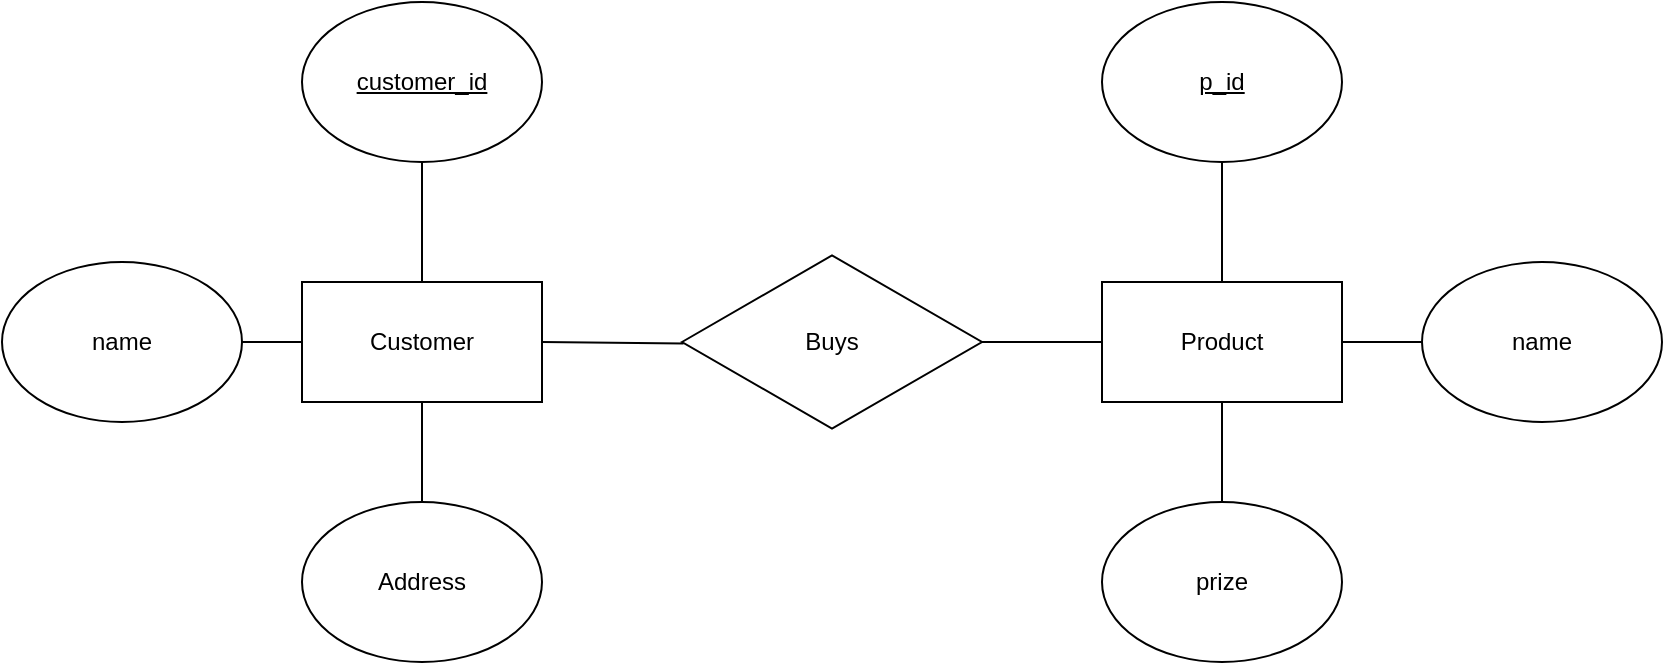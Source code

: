 <mxfile>
    <diagram id="uz-y2fJavo6e4BBUKNW0" name="Page-1">
        <mxGraphModel dx="1036" dy="514" grid="1" gridSize="10" guides="1" tooltips="1" connect="1" arrows="1" fold="1" page="1" pageScale="1" pageWidth="850" pageHeight="1100" math="0" shadow="0">
            <root>
                <mxCell id="0"/>
                <mxCell id="1" parent="0"/>
                <mxCell id="2" value="Customer" style="rounded=0;whiteSpace=wrap;html=1;" vertex="1" parent="1">
                    <mxGeometry x="160" y="580" width="120" height="60" as="geometry"/>
                </mxCell>
                <mxCell id="3" value="Buys" style="html=1;whiteSpace=wrap;aspect=fixed;shape=isoRectangle;" vertex="1" parent="1">
                    <mxGeometry x="350" y="565" width="150" height="90" as="geometry"/>
                </mxCell>
                <mxCell id="4" value="Product" style="rounded=0;whiteSpace=wrap;html=1;" vertex="1" parent="1">
                    <mxGeometry x="560" y="580" width="120" height="60" as="geometry"/>
                </mxCell>
                <mxCell id="5" value="" style="endArrow=none;html=1;elbow=vertical;exitX=1;exitY=0.5;exitDx=0;exitDy=0;exitPerimeter=0;entryX=0;entryY=0.5;entryDx=0;entryDy=0;" edge="1" parent="1" source="3" target="4">
                    <mxGeometry width="50" height="50" relative="1" as="geometry">
                        <mxPoint x="540" y="670" as="sourcePoint"/>
                        <mxPoint x="610" y="610" as="targetPoint"/>
                    </mxGeometry>
                </mxCell>
                <mxCell id="6" value="" style="endArrow=none;html=1;elbow=vertical;exitX=1;exitY=0.5;exitDx=0;exitDy=0;entryX=0.005;entryY=0.508;entryDx=0;entryDy=0;entryPerimeter=0;" edge="1" parent="1" source="2" target="3">
                    <mxGeometry width="50" height="50" relative="1" as="geometry">
                        <mxPoint x="510" y="620" as="sourcePoint"/>
                        <mxPoint x="630" y="620" as="targetPoint"/>
                    </mxGeometry>
                </mxCell>
                <mxCell id="7" value="&lt;u&gt;customer_id&lt;/u&gt;" style="ellipse;whiteSpace=wrap;html=1;" vertex="1" parent="1">
                    <mxGeometry x="160" y="440" width="120" height="80" as="geometry"/>
                </mxCell>
                <mxCell id="8" value="" style="endArrow=none;html=1;elbow=vertical;exitX=0.5;exitY=0;exitDx=0;exitDy=0;entryX=0.5;entryY=1;entryDx=0;entryDy=0;" edge="1" parent="1" source="2" target="7">
                    <mxGeometry width="50" height="50" relative="1" as="geometry">
                        <mxPoint x="130" y="550" as="sourcePoint"/>
                        <mxPoint x="251" y="551" as="targetPoint"/>
                    </mxGeometry>
                </mxCell>
                <mxCell id="9" value="&lt;u&gt;p_id&lt;/u&gt;" style="ellipse;whiteSpace=wrap;html=1;" vertex="1" parent="1">
                    <mxGeometry x="560" y="440" width="120" height="80" as="geometry"/>
                </mxCell>
                <mxCell id="10" value="" style="endArrow=none;html=1;elbow=vertical;exitX=0.5;exitY=0;exitDx=0;exitDy=0;entryX=0.5;entryY=1;entryDx=0;entryDy=0;" edge="1" parent="1" source="4" target="9">
                    <mxGeometry width="50" height="50" relative="1" as="geometry">
                        <mxPoint x="540" y="570" as="sourcePoint"/>
                        <mxPoint x="540" y="510" as="targetPoint"/>
                    </mxGeometry>
                </mxCell>
                <mxCell id="11" value="name" style="ellipse;whiteSpace=wrap;html=1;" vertex="1" parent="1">
                    <mxGeometry x="720" y="570" width="120" height="80" as="geometry"/>
                </mxCell>
                <mxCell id="13" value="prize" style="ellipse;whiteSpace=wrap;html=1;" vertex="1" parent="1">
                    <mxGeometry x="560" y="690" width="120" height="80" as="geometry"/>
                </mxCell>
                <mxCell id="14" value="" style="endArrow=none;html=1;elbow=vertical;exitX=0.5;exitY=0;exitDx=0;exitDy=0;entryX=0.5;entryY=1;entryDx=0;entryDy=0;" edge="1" parent="1" source="13" target="4">
                    <mxGeometry width="50" height="50" relative="1" as="geometry">
                        <mxPoint x="630" y="590" as="sourcePoint"/>
                        <mxPoint x="630" y="530" as="targetPoint"/>
                    </mxGeometry>
                </mxCell>
                <mxCell id="15" value="" style="endArrow=none;html=1;elbow=vertical;exitX=1;exitY=0.5;exitDx=0;exitDy=0;entryX=0;entryY=0.5;entryDx=0;entryDy=0;" edge="1" parent="1" source="4" target="11">
                    <mxGeometry width="50" height="50" relative="1" as="geometry">
                        <mxPoint x="630" y="700" as="sourcePoint"/>
                        <mxPoint x="630" y="650" as="targetPoint"/>
                    </mxGeometry>
                </mxCell>
                <mxCell id="16" value="Address" style="ellipse;whiteSpace=wrap;html=1;" vertex="1" parent="1">
                    <mxGeometry x="160" y="690" width="120" height="80" as="geometry"/>
                </mxCell>
                <mxCell id="17" value="name" style="ellipse;whiteSpace=wrap;html=1;" vertex="1" parent="1">
                    <mxGeometry x="10" y="570" width="120" height="80" as="geometry"/>
                </mxCell>
                <mxCell id="18" value="" style="endArrow=none;html=1;elbow=vertical;exitX=1;exitY=0.5;exitDx=0;exitDy=0;entryX=0;entryY=0.5;entryDx=0;entryDy=0;" edge="1" parent="1" source="17" target="2">
                    <mxGeometry width="50" height="50" relative="1" as="geometry">
                        <mxPoint x="290" y="620" as="sourcePoint"/>
                        <mxPoint x="361" y="621" as="targetPoint"/>
                    </mxGeometry>
                </mxCell>
                <mxCell id="19" value="" style="endArrow=none;html=1;elbow=vertical;exitX=0.5;exitY=0;exitDx=0;exitDy=0;entryX=0.5;entryY=1;entryDx=0;entryDy=0;" edge="1" parent="1" source="16" target="2">
                    <mxGeometry width="50" height="50" relative="1" as="geometry">
                        <mxPoint x="300" y="630" as="sourcePoint"/>
                        <mxPoint x="371" y="631" as="targetPoint"/>
                    </mxGeometry>
                </mxCell>
            </root>
        </mxGraphModel>
    </diagram>
</mxfile>